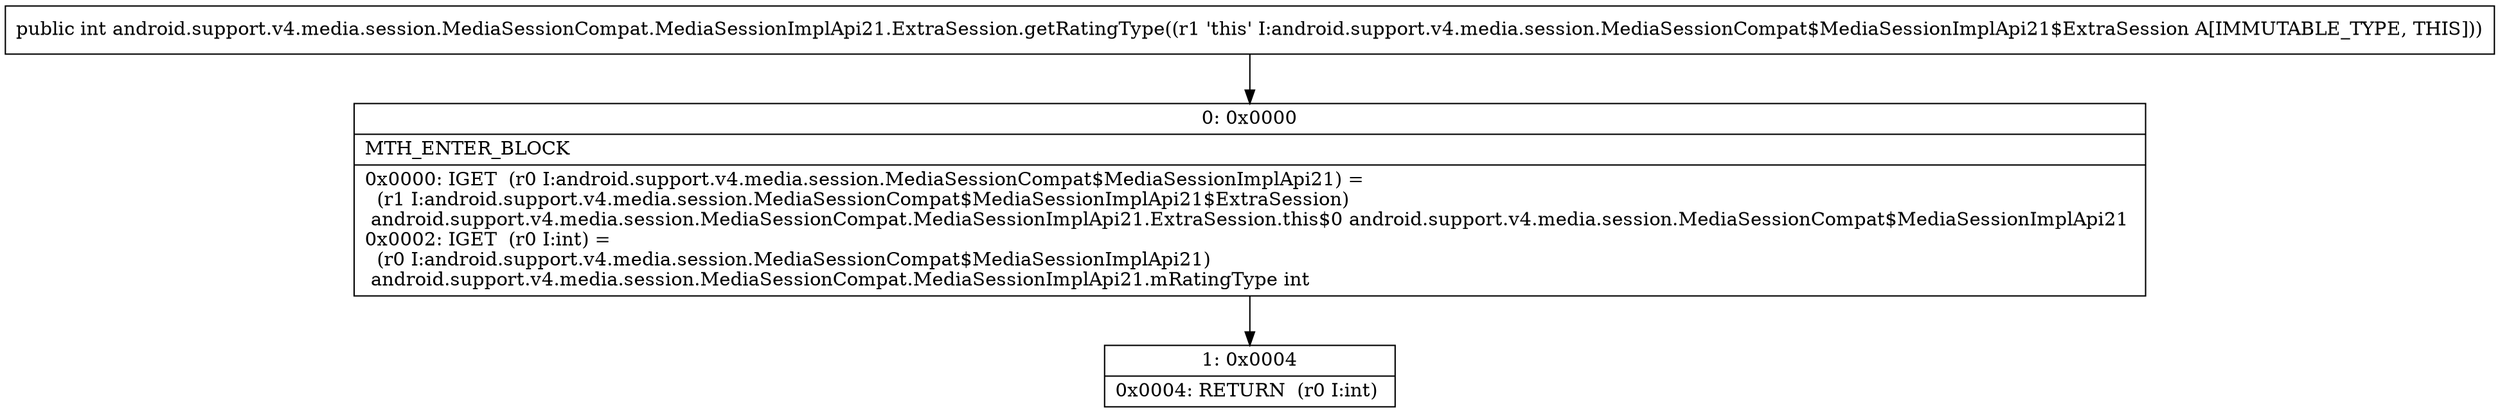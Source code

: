 digraph "CFG forandroid.support.v4.media.session.MediaSessionCompat.MediaSessionImplApi21.ExtraSession.getRatingType()I" {
Node_0 [shape=record,label="{0\:\ 0x0000|MTH_ENTER_BLOCK\l|0x0000: IGET  (r0 I:android.support.v4.media.session.MediaSessionCompat$MediaSessionImplApi21) = \l  (r1 I:android.support.v4.media.session.MediaSessionCompat$MediaSessionImplApi21$ExtraSession)\l android.support.v4.media.session.MediaSessionCompat.MediaSessionImplApi21.ExtraSession.this$0 android.support.v4.media.session.MediaSessionCompat$MediaSessionImplApi21 \l0x0002: IGET  (r0 I:int) = \l  (r0 I:android.support.v4.media.session.MediaSessionCompat$MediaSessionImplApi21)\l android.support.v4.media.session.MediaSessionCompat.MediaSessionImplApi21.mRatingType int \l}"];
Node_1 [shape=record,label="{1\:\ 0x0004|0x0004: RETURN  (r0 I:int) \l}"];
MethodNode[shape=record,label="{public int android.support.v4.media.session.MediaSessionCompat.MediaSessionImplApi21.ExtraSession.getRatingType((r1 'this' I:android.support.v4.media.session.MediaSessionCompat$MediaSessionImplApi21$ExtraSession A[IMMUTABLE_TYPE, THIS])) }"];
MethodNode -> Node_0;
Node_0 -> Node_1;
}

